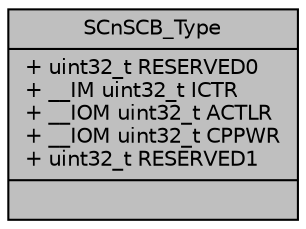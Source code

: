 digraph "SCnSCB_Type"
{
 // LATEX_PDF_SIZE
  edge [fontname="Helvetica",fontsize="10",labelfontname="Helvetica",labelfontsize="10"];
  node [fontname="Helvetica",fontsize="10",shape=record];
  Node1 [label="{SCnSCB_Type\n|+ uint32_t RESERVED0\l+ __IM uint32_t ICTR\l+ __IOM uint32_t ACTLR\l+ __IOM uint32_t CPPWR\l+ uint32_t RESERVED1\l|}",height=0.2,width=0.4,color="black", fillcolor="grey75", style="filled", fontcolor="black",tooltip="Structure type to access the System Control and ID Register not in the SCB."];
}
